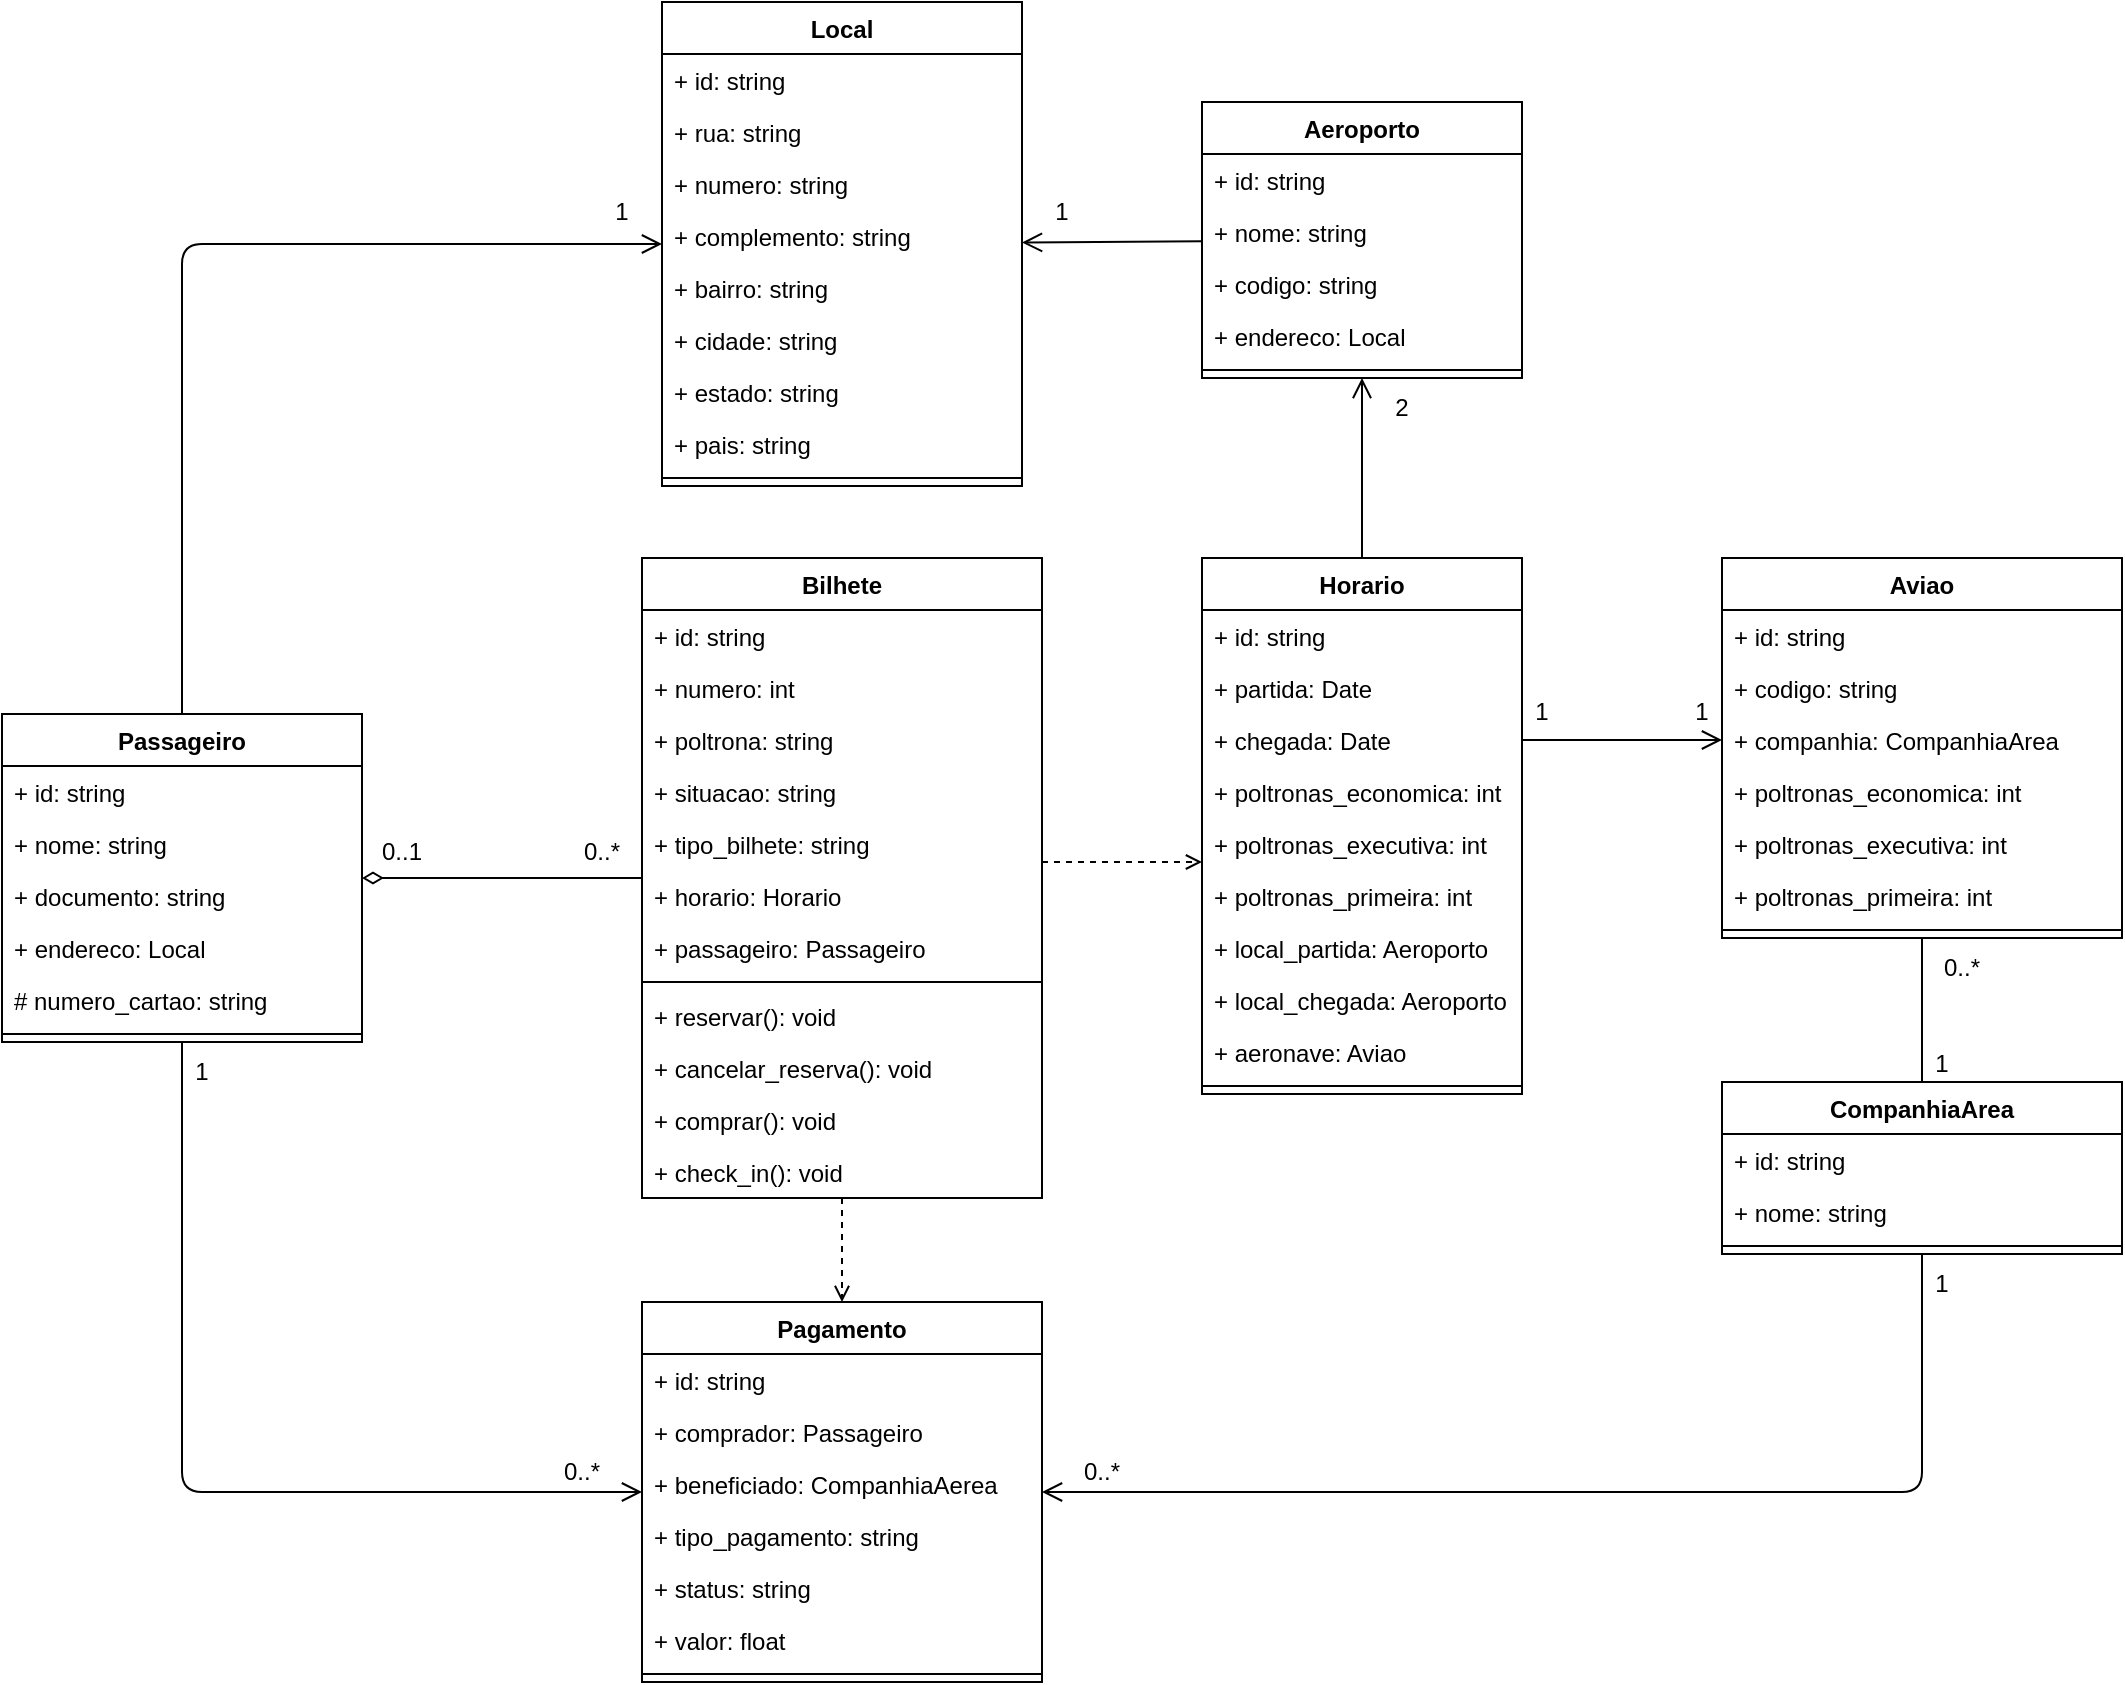 <mxfile>
    <diagram id="PNloRcelV8PRSXlcsTHz" name="Page-1">
        <mxGraphModel dx="1906" dy="876" grid="1" gridSize="10" guides="1" tooltips="1" connect="1" arrows="1" fold="1" page="0" pageScale="1" pageWidth="850" pageHeight="1100" math="0" shadow="0">
            <root>
                <mxCell id="0"/>
                <mxCell id="1" parent="0"/>
                <mxCell id="2" value="Passageiro" style="swimlane;fontStyle=1;align=center;verticalAlign=top;childLayout=stackLayout;horizontal=1;startSize=26;horizontalStack=0;resizeParent=1;resizeParentMax=0;resizeLast=0;collapsible=1;marginBottom=0;" vertex="1" parent="1">
                    <mxGeometry x="-40" y="596" width="180" height="164" as="geometry"/>
                </mxCell>
                <mxCell id="3" value="+ id: string&#10;" style="text;strokeColor=none;fillColor=none;align=left;verticalAlign=top;spacingLeft=4;spacingRight=4;overflow=hidden;rotatable=0;points=[[0,0.5],[1,0.5]];portConstraint=eastwest;" vertex="1" parent="2">
                    <mxGeometry y="26" width="180" height="26" as="geometry"/>
                </mxCell>
                <mxCell id="6" value="+ nome: string&#10;" style="text;strokeColor=none;fillColor=none;align=left;verticalAlign=top;spacingLeft=4;spacingRight=4;overflow=hidden;rotatable=0;points=[[0,0.5],[1,0.5]];portConstraint=eastwest;" vertex="1" parent="2">
                    <mxGeometry y="52" width="180" height="26" as="geometry"/>
                </mxCell>
                <mxCell id="7" value="+ documento: string&#10;" style="text;strokeColor=none;fillColor=none;align=left;verticalAlign=top;spacingLeft=4;spacingRight=4;overflow=hidden;rotatable=0;points=[[0,0.5],[1,0.5]];portConstraint=eastwest;" vertex="1" parent="2">
                    <mxGeometry y="78" width="180" height="26" as="geometry"/>
                </mxCell>
                <mxCell id="9" value="+ endereco: Local&#10;" style="text;strokeColor=none;fillColor=none;align=left;verticalAlign=top;spacingLeft=4;spacingRight=4;overflow=hidden;rotatable=0;points=[[0,0.5],[1,0.5]];portConstraint=eastwest;" vertex="1" parent="2">
                    <mxGeometry y="104" width="180" height="26" as="geometry"/>
                </mxCell>
                <mxCell id="10" value="# numero_cartao: string&#10;" style="text;strokeColor=none;fillColor=none;align=left;verticalAlign=top;spacingLeft=4;spacingRight=4;overflow=hidden;rotatable=0;points=[[0,0.5],[1,0.5]];portConstraint=eastwest;" vertex="1" parent="2">
                    <mxGeometry y="130" width="180" height="26" as="geometry"/>
                </mxCell>
                <mxCell id="4" value="" style="line;strokeWidth=1;fillColor=none;align=left;verticalAlign=middle;spacingTop=-1;spacingLeft=3;spacingRight=3;rotatable=0;labelPosition=right;points=[];portConstraint=eastwest;" vertex="1" parent="2">
                    <mxGeometry y="156" width="180" height="8" as="geometry"/>
                </mxCell>
                <mxCell id="12" value="Bilhete" style="swimlane;fontStyle=1;align=center;verticalAlign=top;childLayout=stackLayout;horizontal=1;startSize=26;horizontalStack=0;resizeParent=1;resizeParentMax=0;resizeLast=0;collapsible=1;marginBottom=0;" vertex="1" parent="1">
                    <mxGeometry x="280" y="518" width="200" height="320" as="geometry"/>
                </mxCell>
                <mxCell id="13" value="+ id: string&#10;" style="text;strokeColor=none;fillColor=none;align=left;verticalAlign=top;spacingLeft=4;spacingRight=4;overflow=hidden;rotatable=0;points=[[0,0.5],[1,0.5]];portConstraint=eastwest;" vertex="1" parent="12">
                    <mxGeometry y="26" width="200" height="26" as="geometry"/>
                </mxCell>
                <mxCell id="14" value="+ numero: int&#10;" style="text;strokeColor=none;fillColor=none;align=left;verticalAlign=top;spacingLeft=4;spacingRight=4;overflow=hidden;rotatable=0;points=[[0,0.5],[1,0.5]];portConstraint=eastwest;" vertex="1" parent="12">
                    <mxGeometry y="52" width="200" height="26" as="geometry"/>
                </mxCell>
                <mxCell id="15" value="+ poltrona: string&#10;" style="text;strokeColor=none;fillColor=none;align=left;verticalAlign=top;spacingLeft=4;spacingRight=4;overflow=hidden;rotatable=0;points=[[0,0.5],[1,0.5]];portConstraint=eastwest;" vertex="1" parent="12">
                    <mxGeometry y="78" width="200" height="26" as="geometry"/>
                </mxCell>
                <mxCell id="16" value="+ situacao: string&#10;" style="text;strokeColor=none;fillColor=none;align=left;verticalAlign=top;spacingLeft=4;spacingRight=4;overflow=hidden;rotatable=0;points=[[0,0.5],[1,0.5]];portConstraint=eastwest;" vertex="1" parent="12">
                    <mxGeometry y="104" width="200" height="26" as="geometry"/>
                </mxCell>
                <mxCell id="17" value="+ tipo_bilhete: string&#10;" style="text;strokeColor=none;fillColor=none;align=left;verticalAlign=top;spacingLeft=4;spacingRight=4;overflow=hidden;rotatable=0;points=[[0,0.5],[1,0.5]];portConstraint=eastwest;" vertex="1" parent="12">
                    <mxGeometry y="130" width="200" height="26" as="geometry"/>
                </mxCell>
                <mxCell id="19" value="+ horario: Horario&#10;" style="text;strokeColor=none;fillColor=none;align=left;verticalAlign=top;spacingLeft=4;spacingRight=4;overflow=hidden;rotatable=0;points=[[0,0.5],[1,0.5]];portConstraint=eastwest;" vertex="1" parent="12">
                    <mxGeometry y="156" width="200" height="26" as="geometry"/>
                </mxCell>
                <mxCell id="20" value="+ passageiro: Passageiro&#10;" style="text;strokeColor=none;fillColor=none;align=left;verticalAlign=top;spacingLeft=4;spacingRight=4;overflow=hidden;rotatable=0;points=[[0,0.5],[1,0.5]];portConstraint=eastwest;" vertex="1" parent="12">
                    <mxGeometry y="182" width="200" height="26" as="geometry"/>
                </mxCell>
                <mxCell id="18" value="" style="line;strokeWidth=1;fillColor=none;align=left;verticalAlign=middle;spacingTop=-1;spacingLeft=3;spacingRight=3;rotatable=0;labelPosition=right;points=[];portConstraint=eastwest;" vertex="1" parent="12">
                    <mxGeometry y="208" width="200" height="8" as="geometry"/>
                </mxCell>
                <mxCell id="21" value="+ reservar(): void&#10;" style="text;strokeColor=none;fillColor=none;align=left;verticalAlign=top;spacingLeft=4;spacingRight=4;overflow=hidden;rotatable=0;points=[[0,0.5],[1,0.5]];portConstraint=eastwest;" vertex="1" parent="12">
                    <mxGeometry y="216" width="200" height="26" as="geometry"/>
                </mxCell>
                <mxCell id="23" value="+ cancelar_reserva(): void&#10;" style="text;strokeColor=none;fillColor=none;align=left;verticalAlign=top;spacingLeft=4;spacingRight=4;overflow=hidden;rotatable=0;points=[[0,0.5],[1,0.5]];portConstraint=eastwest;" vertex="1" parent="12">
                    <mxGeometry y="242" width="200" height="26" as="geometry"/>
                </mxCell>
                <mxCell id="24" value="+ comprar(): void&#10;" style="text;strokeColor=none;fillColor=none;align=left;verticalAlign=top;spacingLeft=4;spacingRight=4;overflow=hidden;rotatable=0;points=[[0,0.5],[1,0.5]];portConstraint=eastwest;" vertex="1" parent="12">
                    <mxGeometry y="268" width="200" height="26" as="geometry"/>
                </mxCell>
                <mxCell id="25" value="+ check_in(): void&#10;" style="text;strokeColor=none;fillColor=none;align=left;verticalAlign=top;spacingLeft=4;spacingRight=4;overflow=hidden;rotatable=0;points=[[0,0.5],[1,0.5]];portConstraint=eastwest;" vertex="1" parent="12">
                    <mxGeometry y="294" width="200" height="26" as="geometry"/>
                </mxCell>
                <mxCell id="26" value="Aeroporto" style="swimlane;fontStyle=1;align=center;verticalAlign=top;childLayout=stackLayout;horizontal=1;startSize=26;horizontalStack=0;resizeParent=1;resizeParentMax=0;resizeLast=0;collapsible=1;marginBottom=0;" vertex="1" parent="1">
                    <mxGeometry x="560" y="290" width="160" height="138" as="geometry"/>
                </mxCell>
                <mxCell id="27" value="+ id: string&#10;" style="text;strokeColor=none;fillColor=none;align=left;verticalAlign=top;spacingLeft=4;spacingRight=4;overflow=hidden;rotatable=0;points=[[0,0.5],[1,0.5]];portConstraint=eastwest;" vertex="1" parent="26">
                    <mxGeometry y="26" width="160" height="26" as="geometry"/>
                </mxCell>
                <mxCell id="28" value="+ nome: string&#10;" style="text;strokeColor=none;fillColor=none;align=left;verticalAlign=top;spacingLeft=4;spacingRight=4;overflow=hidden;rotatable=0;points=[[0,0.5],[1,0.5]];portConstraint=eastwest;" vertex="1" parent="26">
                    <mxGeometry y="52" width="160" height="26" as="geometry"/>
                </mxCell>
                <mxCell id="29" value="+ codigo: string&#10;" style="text;strokeColor=none;fillColor=none;align=left;verticalAlign=top;spacingLeft=4;spacingRight=4;overflow=hidden;rotatable=0;points=[[0,0.5],[1,0.5]];portConstraint=eastwest;" vertex="1" parent="26">
                    <mxGeometry y="78" width="160" height="26" as="geometry"/>
                </mxCell>
                <mxCell id="30" value="+ endereco: Local&#10;" style="text;strokeColor=none;fillColor=none;align=left;verticalAlign=top;spacingLeft=4;spacingRight=4;overflow=hidden;rotatable=0;points=[[0,0.5],[1,0.5]];portConstraint=eastwest;" vertex="1" parent="26">
                    <mxGeometry y="104" width="160" height="26" as="geometry"/>
                </mxCell>
                <mxCell id="32" value="" style="line;strokeWidth=1;fillColor=none;align=left;verticalAlign=middle;spacingTop=-1;spacingLeft=3;spacingRight=3;rotatable=0;labelPosition=right;points=[];portConstraint=eastwest;" vertex="1" parent="26">
                    <mxGeometry y="130" width="160" height="8" as="geometry"/>
                </mxCell>
                <mxCell id="33" value="Aviao" style="swimlane;fontStyle=1;align=center;verticalAlign=top;childLayout=stackLayout;horizontal=1;startSize=26;horizontalStack=0;resizeParent=1;resizeParentMax=0;resizeLast=0;collapsible=1;marginBottom=0;" vertex="1" parent="1">
                    <mxGeometry x="820" y="518" width="200" height="190" as="geometry"/>
                </mxCell>
                <mxCell id="34" value="+ id: string&#10;" style="text;strokeColor=none;fillColor=none;align=left;verticalAlign=top;spacingLeft=4;spacingRight=4;overflow=hidden;rotatable=0;points=[[0,0.5],[1,0.5]];portConstraint=eastwest;" vertex="1" parent="33">
                    <mxGeometry y="26" width="200" height="26" as="geometry"/>
                </mxCell>
                <mxCell id="36" value="+ codigo: string&#10;" style="text;strokeColor=none;fillColor=none;align=left;verticalAlign=top;spacingLeft=4;spacingRight=4;overflow=hidden;rotatable=0;points=[[0,0.5],[1,0.5]];portConstraint=eastwest;" vertex="1" parent="33">
                    <mxGeometry y="52" width="200" height="26" as="geometry"/>
                </mxCell>
                <mxCell id="37" value="+ companhia: CompanhiaArea&#10;" style="text;strokeColor=none;fillColor=none;align=left;verticalAlign=top;spacingLeft=4;spacingRight=4;overflow=hidden;rotatable=0;points=[[0,0.5],[1,0.5]];portConstraint=eastwest;" vertex="1" parent="33">
                    <mxGeometry y="78" width="200" height="26" as="geometry"/>
                </mxCell>
                <mxCell id="44" value="+ poltronas_economica: int&#10;" style="text;strokeColor=none;fillColor=none;align=left;verticalAlign=top;spacingLeft=4;spacingRight=4;overflow=hidden;rotatable=0;points=[[0,0.5],[1,0.5]];portConstraint=eastwest;" vertex="1" parent="33">
                    <mxGeometry y="104" width="200" height="26" as="geometry"/>
                </mxCell>
                <mxCell id="45" value="+ poltronas_executiva: int&#10;" style="text;strokeColor=none;fillColor=none;align=left;verticalAlign=top;spacingLeft=4;spacingRight=4;overflow=hidden;rotatable=0;points=[[0,0.5],[1,0.5]];portConstraint=eastwest;" vertex="1" parent="33">
                    <mxGeometry y="130" width="200" height="26" as="geometry"/>
                </mxCell>
                <mxCell id="46" value="+ poltronas_primeira: int&#10;" style="text;strokeColor=none;fillColor=none;align=left;verticalAlign=top;spacingLeft=4;spacingRight=4;overflow=hidden;rotatable=0;points=[[0,0.5],[1,0.5]];portConstraint=eastwest;" vertex="1" parent="33">
                    <mxGeometry y="156" width="200" height="26" as="geometry"/>
                </mxCell>
                <mxCell id="38" value="" style="line;strokeWidth=1;fillColor=none;align=left;verticalAlign=middle;spacingTop=-1;spacingLeft=3;spacingRight=3;rotatable=0;labelPosition=right;points=[];portConstraint=eastwest;" vertex="1" parent="33">
                    <mxGeometry y="182" width="200" height="8" as="geometry"/>
                </mxCell>
                <mxCell id="39" value="CompanhiaArea" style="swimlane;fontStyle=1;align=center;verticalAlign=top;childLayout=stackLayout;horizontal=1;startSize=26;horizontalStack=0;resizeParent=1;resizeParentMax=0;resizeLast=0;collapsible=1;marginBottom=0;" vertex="1" parent="1">
                    <mxGeometry x="820" y="780" width="200" height="86" as="geometry"/>
                </mxCell>
                <mxCell id="40" value="+ id: string&#10;" style="text;strokeColor=none;fillColor=none;align=left;verticalAlign=top;spacingLeft=4;spacingRight=4;overflow=hidden;rotatable=0;points=[[0,0.5],[1,0.5]];portConstraint=eastwest;" vertex="1" parent="39">
                    <mxGeometry y="26" width="200" height="26" as="geometry"/>
                </mxCell>
                <mxCell id="41" value="+ nome: string&#10;" style="text;strokeColor=none;fillColor=none;align=left;verticalAlign=top;spacingLeft=4;spacingRight=4;overflow=hidden;rotatable=0;points=[[0,0.5],[1,0.5]];portConstraint=eastwest;" vertex="1" parent="39">
                    <mxGeometry y="52" width="200" height="26" as="geometry"/>
                </mxCell>
                <mxCell id="43" value="" style="line;strokeWidth=1;fillColor=none;align=left;verticalAlign=middle;spacingTop=-1;spacingLeft=3;spacingRight=3;rotatable=0;labelPosition=right;points=[];portConstraint=eastwest;" vertex="1" parent="39">
                    <mxGeometry y="78" width="200" height="8" as="geometry"/>
                </mxCell>
                <mxCell id="47" value="Horario" style="swimlane;fontStyle=1;align=center;verticalAlign=top;childLayout=stackLayout;horizontal=1;startSize=26;horizontalStack=0;resizeParent=1;resizeParentMax=0;resizeLast=0;collapsible=1;marginBottom=0;" vertex="1" parent="1">
                    <mxGeometry x="560" y="518" width="160" height="268" as="geometry"/>
                </mxCell>
                <mxCell id="48" value="+ id: string&#10;" style="text;strokeColor=none;fillColor=none;align=left;verticalAlign=top;spacingLeft=4;spacingRight=4;overflow=hidden;rotatable=0;points=[[0,0.5],[1,0.5]];portConstraint=eastwest;" vertex="1" parent="47">
                    <mxGeometry y="26" width="160" height="26" as="geometry"/>
                </mxCell>
                <mxCell id="49" value="+ partida: Date&#10;" style="text;strokeColor=none;fillColor=none;align=left;verticalAlign=top;spacingLeft=4;spacingRight=4;overflow=hidden;rotatable=0;points=[[0,0.5],[1,0.5]];portConstraint=eastwest;" vertex="1" parent="47">
                    <mxGeometry y="52" width="160" height="26" as="geometry"/>
                </mxCell>
                <mxCell id="51" value="+ chegada: Date&#10;" style="text;strokeColor=none;fillColor=none;align=left;verticalAlign=top;spacingLeft=4;spacingRight=4;overflow=hidden;rotatable=0;points=[[0,0.5],[1,0.5]];portConstraint=eastwest;" vertex="1" parent="47">
                    <mxGeometry y="78" width="160" height="26" as="geometry"/>
                </mxCell>
                <mxCell id="52" value="+ poltronas_economica: int&#10;" style="text;strokeColor=none;fillColor=none;align=left;verticalAlign=top;spacingLeft=4;spacingRight=4;overflow=hidden;rotatable=0;points=[[0,0.5],[1,0.5]];portConstraint=eastwest;" vertex="1" parent="47">
                    <mxGeometry y="104" width="160" height="26" as="geometry"/>
                </mxCell>
                <mxCell id="53" value="+ poltronas_executiva: int&#10;" style="text;strokeColor=none;fillColor=none;align=left;verticalAlign=top;spacingLeft=4;spacingRight=4;overflow=hidden;rotatable=0;points=[[0,0.5],[1,0.5]];portConstraint=eastwest;" vertex="1" parent="47">
                    <mxGeometry y="130" width="160" height="26" as="geometry"/>
                </mxCell>
                <mxCell id="54" value="+ poltronas_primeira: int&#10;" style="text;strokeColor=none;fillColor=none;align=left;verticalAlign=top;spacingLeft=4;spacingRight=4;overflow=hidden;rotatable=0;points=[[0,0.5],[1,0.5]];portConstraint=eastwest;" vertex="1" parent="47">
                    <mxGeometry y="156" width="160" height="26" as="geometry"/>
                </mxCell>
                <mxCell id="55" value="+ local_partida: Aeroporto&#10;" style="text;strokeColor=none;fillColor=none;align=left;verticalAlign=top;spacingLeft=4;spacingRight=4;overflow=hidden;rotatable=0;points=[[0,0.5],[1,0.5]];portConstraint=eastwest;" vertex="1" parent="47">
                    <mxGeometry y="182" width="160" height="26" as="geometry"/>
                </mxCell>
                <mxCell id="56" value="+ local_chegada: Aeroporto&#10;" style="text;strokeColor=none;fillColor=none;align=left;verticalAlign=top;spacingLeft=4;spacingRight=4;overflow=hidden;rotatable=0;points=[[0,0.5],[1,0.5]];portConstraint=eastwest;" vertex="1" parent="47">
                    <mxGeometry y="208" width="160" height="26" as="geometry"/>
                </mxCell>
                <mxCell id="57" value="+ aeronave: Aviao&#10;" style="text;strokeColor=none;fillColor=none;align=left;verticalAlign=top;spacingLeft=4;spacingRight=4;overflow=hidden;rotatable=0;points=[[0,0.5],[1,0.5]];portConstraint=eastwest;" vertex="1" parent="47">
                    <mxGeometry y="234" width="160" height="26" as="geometry"/>
                </mxCell>
                <mxCell id="50" value="" style="line;strokeWidth=1;fillColor=none;align=left;verticalAlign=middle;spacingTop=-1;spacingLeft=3;spacingRight=3;rotatable=0;labelPosition=right;points=[];portConstraint=eastwest;" vertex="1" parent="47">
                    <mxGeometry y="260" width="160" height="8" as="geometry"/>
                </mxCell>
                <mxCell id="58" value="Local" style="swimlane;fontStyle=1;align=center;verticalAlign=top;childLayout=stackLayout;horizontal=1;startSize=26;horizontalStack=0;resizeParent=1;resizeParentMax=0;resizeLast=0;collapsible=1;marginBottom=0;" vertex="1" parent="1">
                    <mxGeometry x="290" y="240" width="180" height="242" as="geometry"/>
                </mxCell>
                <mxCell id="59" value="+ id: string&#10;" style="text;strokeColor=none;fillColor=none;align=left;verticalAlign=top;spacingLeft=4;spacingRight=4;overflow=hidden;rotatable=0;points=[[0,0.5],[1,0.5]];portConstraint=eastwest;" vertex="1" parent="58">
                    <mxGeometry y="26" width="180" height="26" as="geometry"/>
                </mxCell>
                <mxCell id="65" value="+ rua: string&#10;" style="text;strokeColor=none;fillColor=none;align=left;verticalAlign=top;spacingLeft=4;spacingRight=4;overflow=hidden;rotatable=0;points=[[0,0.5],[1,0.5]];portConstraint=eastwest;" vertex="1" parent="58">
                    <mxGeometry y="52" width="180" height="26" as="geometry"/>
                </mxCell>
                <mxCell id="66" value="+ numero: string&#10;" style="text;strokeColor=none;fillColor=none;align=left;verticalAlign=top;spacingLeft=4;spacingRight=4;overflow=hidden;rotatable=0;points=[[0,0.5],[1,0.5]];portConstraint=eastwest;" vertex="1" parent="58">
                    <mxGeometry y="78" width="180" height="26" as="geometry"/>
                </mxCell>
                <mxCell id="67" value="+ complemento: string&#10;" style="text;strokeColor=none;fillColor=none;align=left;verticalAlign=top;spacingLeft=4;spacingRight=4;overflow=hidden;rotatable=0;points=[[0,0.5],[1,0.5]];portConstraint=eastwest;" vertex="1" parent="58">
                    <mxGeometry y="104" width="180" height="26" as="geometry"/>
                </mxCell>
                <mxCell id="69" value="+ bairro: string&#10;" style="text;strokeColor=none;fillColor=none;align=left;verticalAlign=top;spacingLeft=4;spacingRight=4;overflow=hidden;rotatable=0;points=[[0,0.5],[1,0.5]];portConstraint=eastwest;" vertex="1" parent="58">
                    <mxGeometry y="130" width="180" height="26" as="geometry"/>
                </mxCell>
                <mxCell id="70" value="+ cidade: string&#10;" style="text;strokeColor=none;fillColor=none;align=left;verticalAlign=top;spacingLeft=4;spacingRight=4;overflow=hidden;rotatable=0;points=[[0,0.5],[1,0.5]];portConstraint=eastwest;" vertex="1" parent="58">
                    <mxGeometry y="156" width="180" height="26" as="geometry"/>
                </mxCell>
                <mxCell id="71" value="+ estado: string&#10;" style="text;strokeColor=none;fillColor=none;align=left;verticalAlign=top;spacingLeft=4;spacingRight=4;overflow=hidden;rotatable=0;points=[[0,0.5],[1,0.5]];portConstraint=eastwest;" vertex="1" parent="58">
                    <mxGeometry y="182" width="180" height="26" as="geometry"/>
                </mxCell>
                <mxCell id="72" value="+ pais: string&#10;" style="text;strokeColor=none;fillColor=none;align=left;verticalAlign=top;spacingLeft=4;spacingRight=4;overflow=hidden;rotatable=0;points=[[0,0.5],[1,0.5]];portConstraint=eastwest;" vertex="1" parent="58">
                    <mxGeometry y="208" width="180" height="26" as="geometry"/>
                </mxCell>
                <mxCell id="68" value="" style="line;strokeWidth=1;fillColor=none;align=left;verticalAlign=middle;spacingTop=-1;spacingLeft=3;spacingRight=3;rotatable=0;labelPosition=right;points=[];portConstraint=eastwest;" vertex="1" parent="58">
                    <mxGeometry y="234" width="180" height="8" as="geometry"/>
                </mxCell>
                <mxCell id="73" value="Pagamento" style="swimlane;fontStyle=1;align=center;verticalAlign=top;childLayout=stackLayout;horizontal=1;startSize=26;horizontalStack=0;resizeParent=1;resizeParentMax=0;resizeLast=0;collapsible=1;marginBottom=0;" vertex="1" parent="1">
                    <mxGeometry x="280" y="890" width="200" height="190" as="geometry"/>
                </mxCell>
                <mxCell id="74" value="+ id: string&#10;" style="text;strokeColor=none;fillColor=none;align=left;verticalAlign=top;spacingLeft=4;spacingRight=4;overflow=hidden;rotatable=0;points=[[0,0.5],[1,0.5]];portConstraint=eastwest;" vertex="1" parent="73">
                    <mxGeometry y="26" width="200" height="26" as="geometry"/>
                </mxCell>
                <mxCell id="75" value="+ comprador: Passageiro&#10;" style="text;strokeColor=none;fillColor=none;align=left;verticalAlign=top;spacingLeft=4;spacingRight=4;overflow=hidden;rotatable=0;points=[[0,0.5],[1,0.5]];portConstraint=eastwest;" vertex="1" parent="73">
                    <mxGeometry y="52" width="200" height="26" as="geometry"/>
                </mxCell>
                <mxCell id="76" value="+ beneficiado: CompanhiaAerea&#10;" style="text;strokeColor=none;fillColor=none;align=left;verticalAlign=top;spacingLeft=4;spacingRight=4;overflow=hidden;rotatable=0;points=[[0,0.5],[1,0.5]];portConstraint=eastwest;" vertex="1" parent="73">
                    <mxGeometry y="78" width="200" height="26" as="geometry"/>
                </mxCell>
                <mxCell id="77" value="+ tipo_pagamento: string&#10;" style="text;strokeColor=none;fillColor=none;align=left;verticalAlign=top;spacingLeft=4;spacingRight=4;overflow=hidden;rotatable=0;points=[[0,0.5],[1,0.5]];portConstraint=eastwest;" vertex="1" parent="73">
                    <mxGeometry y="104" width="200" height="26" as="geometry"/>
                </mxCell>
                <mxCell id="78" value="+ status: string&#10;" style="text;strokeColor=none;fillColor=none;align=left;verticalAlign=top;spacingLeft=4;spacingRight=4;overflow=hidden;rotatable=0;points=[[0,0.5],[1,0.5]];portConstraint=eastwest;" vertex="1" parent="73">
                    <mxGeometry y="130" width="200" height="26" as="geometry"/>
                </mxCell>
                <mxCell id="79" value="+ valor: float&#10;" style="text;strokeColor=none;fillColor=none;align=left;verticalAlign=top;spacingLeft=4;spacingRight=4;overflow=hidden;rotatable=0;points=[[0,0.5],[1,0.5]];portConstraint=eastwest;" vertex="1" parent="73">
                    <mxGeometry y="156" width="200" height="26" as="geometry"/>
                </mxCell>
                <mxCell id="82" value="" style="line;strokeWidth=1;fillColor=none;align=left;verticalAlign=middle;spacingTop=-1;spacingLeft=3;spacingRight=3;rotatable=0;labelPosition=right;points=[];portConstraint=eastwest;" vertex="1" parent="73">
                    <mxGeometry y="182" width="200" height="8" as="geometry"/>
                </mxCell>
                <mxCell id="84" value="" style="endArrow=none;startArrow=diamondThin;endFill=0;startFill=0;html=1;verticalAlign=bottom;labelBackgroundColor=none;strokeWidth=1;startSize=8;endSize=8;" edge="1" parent="1" source="2" target="12">
                    <mxGeometry width="160" relative="1" as="geometry">
                        <mxPoint x="380" y="650" as="sourcePoint"/>
                        <mxPoint x="540" y="650" as="targetPoint"/>
                    </mxGeometry>
                </mxCell>
                <mxCell id="85" value="0..*" style="text;html=1;strokeColor=none;fillColor=none;align=center;verticalAlign=middle;whiteSpace=wrap;rounded=0;" vertex="1" parent="1">
                    <mxGeometry x="230" y="650" width="60" height="30" as="geometry"/>
                </mxCell>
                <mxCell id="86" value="0..1" style="text;html=1;strokeColor=none;fillColor=none;align=center;verticalAlign=middle;whiteSpace=wrap;rounded=0;" vertex="1" parent="1">
                    <mxGeometry x="130" y="650" width="60" height="30" as="geometry"/>
                </mxCell>
                <mxCell id="94" value="" style="endArrow=open;html=1;rounded=0;align=center;verticalAlign=bottom;dashed=1;endFill=0;labelBackgroundColor=none;" edge="1" parent="1">
                    <mxGeometry relative="1" as="geometry">
                        <mxPoint x="480" y="670" as="sourcePoint"/>
                        <mxPoint x="560" y="670" as="targetPoint"/>
                    </mxGeometry>
                </mxCell>
                <mxCell id="96" value="" style="endArrow=open;startArrow=none;endFill=0;startFill=0;endSize=8;html=1;verticalAlign=bottom;labelBackgroundColor=none;strokeWidth=1;" edge="1" parent="1" source="47" target="26">
                    <mxGeometry width="160" relative="1" as="geometry">
                        <mxPoint x="570" y="560" as="sourcePoint"/>
                        <mxPoint x="730" y="560" as="targetPoint"/>
                    </mxGeometry>
                </mxCell>
                <mxCell id="97" value="" style="endArrow=open;startArrow=none;endFill=0;startFill=0;endSize=8;html=1;verticalAlign=bottom;labelBackgroundColor=none;strokeWidth=1;exitX=1;exitY=0.5;exitDx=0;exitDy=0;entryX=0;entryY=0.5;entryDx=0;entryDy=0;" edge="1" parent="1" source="51" target="37">
                    <mxGeometry width="160" relative="1" as="geometry">
                        <mxPoint x="730" y="613" as="sourcePoint"/>
                        <mxPoint x="800" y="609" as="targetPoint"/>
                    </mxGeometry>
                </mxCell>
                <mxCell id="99" value="" style="endArrow=none;startArrow=none;endFill=0;startFill=0;endSize=8;html=1;verticalAlign=bottom;labelBackgroundColor=none;strokeWidth=1;" edge="1" parent="1" source="39" target="33">
                    <mxGeometry width="160" relative="1" as="geometry">
                        <mxPoint x="720" y="690" as="sourcePoint"/>
                        <mxPoint x="880" y="690" as="targetPoint"/>
                    </mxGeometry>
                </mxCell>
                <mxCell id="100" value="0..*" style="text;html=1;strokeColor=none;fillColor=none;align=center;verticalAlign=middle;whiteSpace=wrap;rounded=0;" vertex="1" parent="1">
                    <mxGeometry x="910" y="708" width="60" height="30" as="geometry"/>
                </mxCell>
                <mxCell id="102" value="" style="endArrow=open;startArrow=none;endFill=0;startFill=0;endSize=8;html=1;verticalAlign=bottom;labelBackgroundColor=none;strokeWidth=1;" edge="1" parent="1" source="2" target="58">
                    <mxGeometry width="160" relative="1" as="geometry">
                        <mxPoint x="70" y="516.825" as="sourcePoint"/>
                        <mxPoint x="-20" y="517.518" as="targetPoint"/>
                        <Array as="points">
                            <mxPoint x="50" y="361"/>
                        </Array>
                    </mxGeometry>
                </mxCell>
                <mxCell id="103" value="2" style="text;html=1;strokeColor=none;fillColor=none;align=center;verticalAlign=middle;whiteSpace=wrap;rounded=0;" vertex="1" parent="1">
                    <mxGeometry x="630" y="428" width="60" height="30" as="geometry"/>
                </mxCell>
                <mxCell id="104" value="" style="endArrow=open;startArrow=none;endFill=0;startFill=0;endSize=8;html=1;verticalAlign=bottom;labelBackgroundColor=none;strokeWidth=1;" edge="1" parent="1" source="26" target="58">
                    <mxGeometry width="160" relative="1" as="geometry">
                        <mxPoint x="650" y="528.0" as="sourcePoint"/>
                        <mxPoint x="650" y="438" as="targetPoint"/>
                    </mxGeometry>
                </mxCell>
                <mxCell id="105" value="1" style="text;html=1;strokeColor=none;fillColor=none;align=center;verticalAlign=middle;whiteSpace=wrap;rounded=0;" vertex="1" parent="1">
                    <mxGeometry x="460" y="330" width="60" height="30" as="geometry"/>
                </mxCell>
                <mxCell id="106" value="1" style="text;html=1;strokeColor=none;fillColor=none;align=center;verticalAlign=middle;whiteSpace=wrap;rounded=0;" vertex="1" parent="1">
                    <mxGeometry x="240" y="330" width="60" height="30" as="geometry"/>
                </mxCell>
                <mxCell id="107" value="1" style="text;html=1;strokeColor=none;fillColor=none;align=center;verticalAlign=middle;whiteSpace=wrap;rounded=0;" vertex="1" parent="1">
                    <mxGeometry x="900" y="756" width="60" height="30" as="geometry"/>
                </mxCell>
                <mxCell id="108" value="1" style="text;html=1;strokeColor=none;fillColor=none;align=center;verticalAlign=middle;whiteSpace=wrap;rounded=0;" vertex="1" parent="1">
                    <mxGeometry x="780" y="580" width="60" height="30" as="geometry"/>
                </mxCell>
                <mxCell id="109" value="1" style="text;html=1;strokeColor=none;fillColor=none;align=center;verticalAlign=middle;whiteSpace=wrap;rounded=0;" vertex="1" parent="1">
                    <mxGeometry x="700" y="580" width="60" height="30" as="geometry"/>
                </mxCell>
                <mxCell id="111" value="" style="endArrow=open;startArrow=none;endFill=0;startFill=0;endSize=8;html=1;verticalAlign=bottom;labelBackgroundColor=none;strokeWidth=1;" edge="1" parent="1" source="2" target="73">
                    <mxGeometry width="160" relative="1" as="geometry">
                        <mxPoint x="400" y="730" as="sourcePoint"/>
                        <mxPoint x="560" y="730" as="targetPoint"/>
                        <Array as="points">
                            <mxPoint x="50" y="985"/>
                        </Array>
                    </mxGeometry>
                </mxCell>
                <mxCell id="112" value="1" style="text;html=1;strokeColor=none;fillColor=none;align=center;verticalAlign=middle;whiteSpace=wrap;rounded=0;" vertex="1" parent="1">
                    <mxGeometry x="30" y="760" width="60" height="30" as="geometry"/>
                </mxCell>
                <mxCell id="113" value="0..*" style="text;html=1;strokeColor=none;fillColor=none;align=center;verticalAlign=middle;whiteSpace=wrap;rounded=0;" vertex="1" parent="1">
                    <mxGeometry x="220" y="960" width="60" height="30" as="geometry"/>
                </mxCell>
                <mxCell id="114" value="" style="endArrow=open;startArrow=none;endFill=0;startFill=0;endSize=8;html=1;verticalAlign=bottom;labelBackgroundColor=none;strokeWidth=1;" edge="1" parent="1" source="39" target="73">
                    <mxGeometry width="160" relative="1" as="geometry">
                        <mxPoint x="60" y="770.0" as="sourcePoint"/>
                        <mxPoint x="580" y="950" as="targetPoint"/>
                        <Array as="points">
                            <mxPoint x="920" y="985"/>
                        </Array>
                    </mxGeometry>
                </mxCell>
                <mxCell id="115" value="0..*" style="text;html=1;strokeColor=none;fillColor=none;align=center;verticalAlign=middle;whiteSpace=wrap;rounded=0;" vertex="1" parent="1">
                    <mxGeometry x="480" y="960" width="60" height="30" as="geometry"/>
                </mxCell>
                <mxCell id="116" value="1" style="text;html=1;strokeColor=none;fillColor=none;align=center;verticalAlign=middle;whiteSpace=wrap;rounded=0;" vertex="1" parent="1">
                    <mxGeometry x="900" y="866" width="60" height="30" as="geometry"/>
                </mxCell>
                <mxCell id="117" value="" style="endArrow=open;html=1;rounded=0;align=center;verticalAlign=bottom;dashed=1;endFill=0;labelBackgroundColor=none;" edge="1" parent="1" source="12" target="73">
                    <mxGeometry relative="1" as="geometry">
                        <mxPoint x="490" y="680" as="sourcePoint"/>
                        <mxPoint x="570" y="680" as="targetPoint"/>
                    </mxGeometry>
                </mxCell>
            </root>
        </mxGraphModel>
    </diagram>
</mxfile>